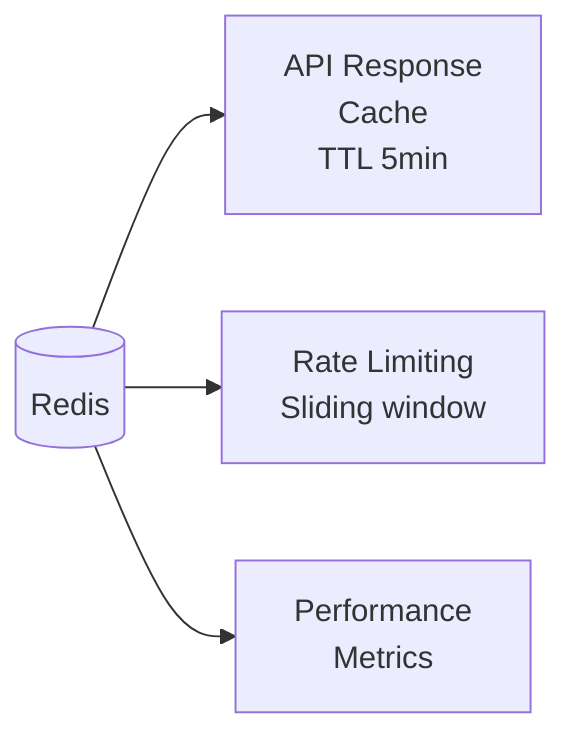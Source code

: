 graph LR
    Redis[(Redis)]
    
    Redis --> Cache[API Response<br/>Cache<br/>TTL 5min]
    Redis --> RateLimit[Rate Limiting<br/>Sliding window]
    Redis --> Metrics[Performance<br/>Metrics]